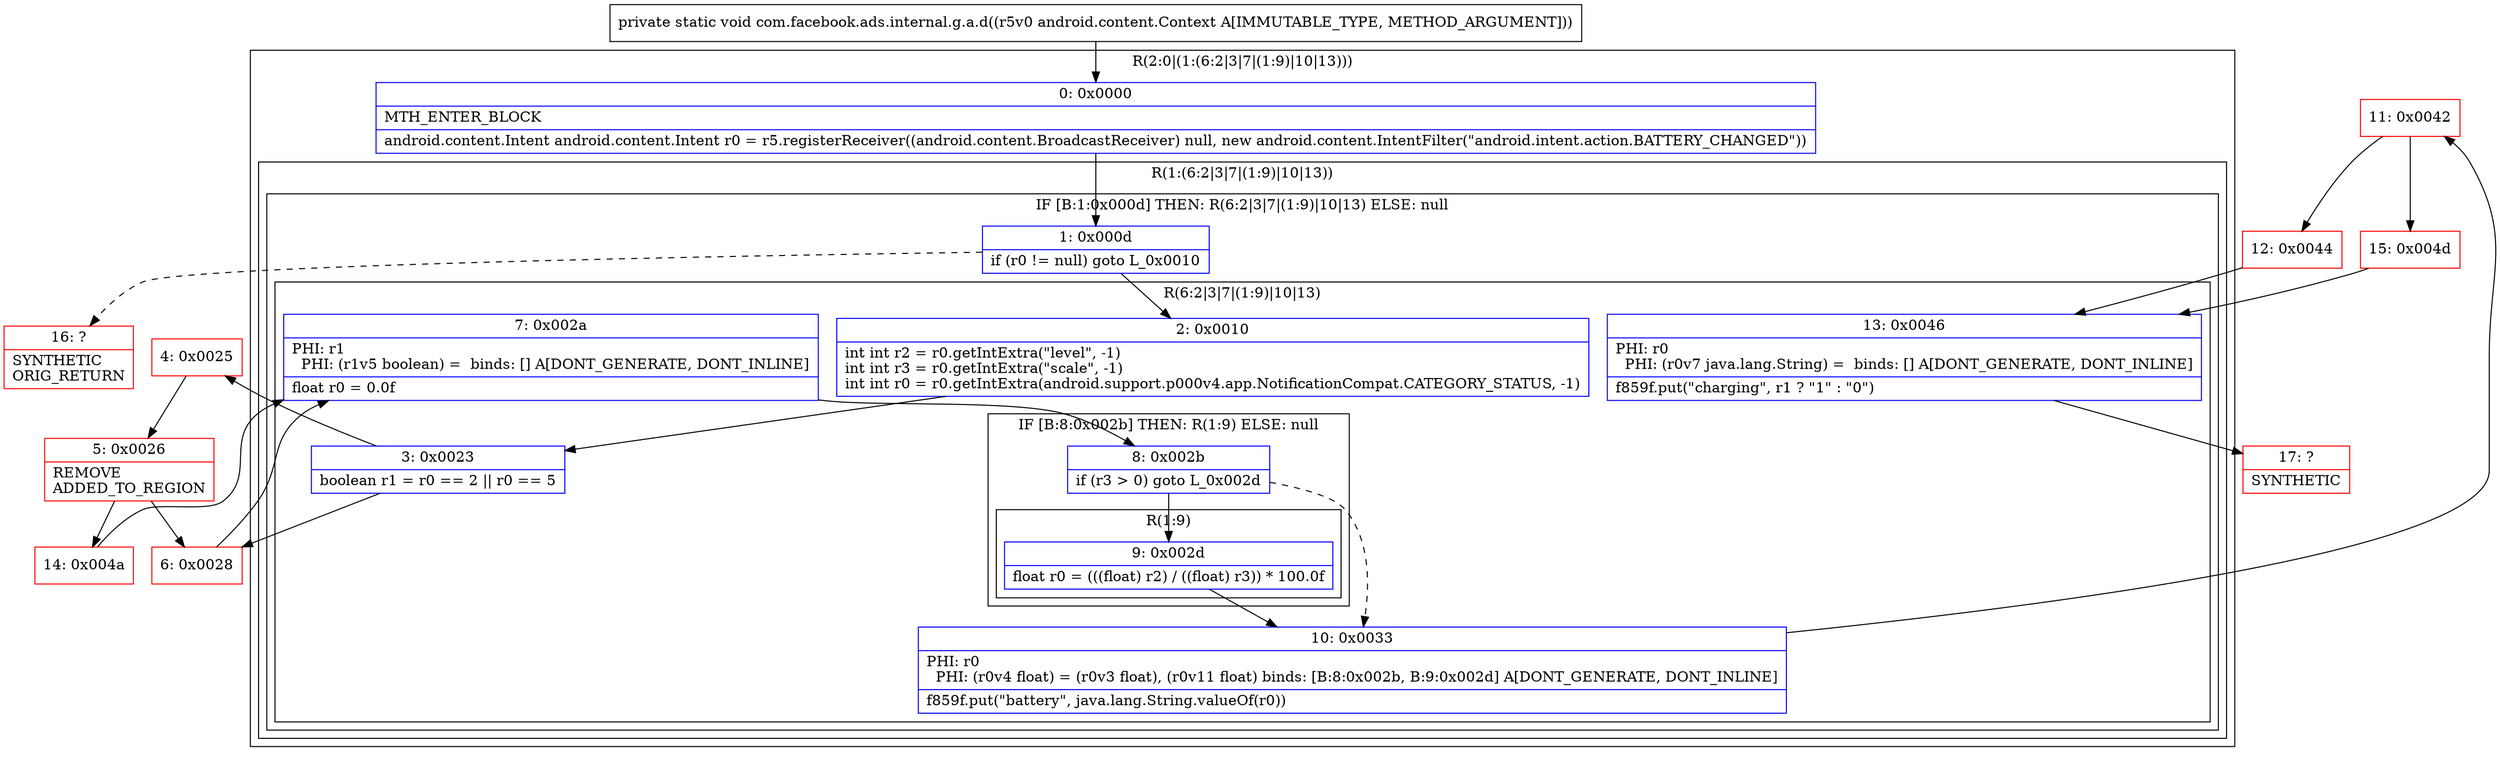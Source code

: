 digraph "CFG forcom.facebook.ads.internal.g.a.d(Landroid\/content\/Context;)V" {
subgraph cluster_Region_280595451 {
label = "R(2:0|(1:(6:2|3|7|(1:9)|10|13)))";
node [shape=record,color=blue];
Node_0 [shape=record,label="{0\:\ 0x0000|MTH_ENTER_BLOCK\l|android.content.Intent android.content.Intent r0 = r5.registerReceiver((android.content.BroadcastReceiver) null, new android.content.IntentFilter(\"android.intent.action.BATTERY_CHANGED\"))\l}"];
subgraph cluster_Region_2123326948 {
label = "R(1:(6:2|3|7|(1:9)|10|13))";
node [shape=record,color=blue];
subgraph cluster_IfRegion_295901100 {
label = "IF [B:1:0x000d] THEN: R(6:2|3|7|(1:9)|10|13) ELSE: null";
node [shape=record,color=blue];
Node_1 [shape=record,label="{1\:\ 0x000d|if (r0 != null) goto L_0x0010\l}"];
subgraph cluster_Region_763390756 {
label = "R(6:2|3|7|(1:9)|10|13)";
node [shape=record,color=blue];
Node_2 [shape=record,label="{2\:\ 0x0010|int int r2 = r0.getIntExtra(\"level\", \-1)\lint int r3 = r0.getIntExtra(\"scale\", \-1)\lint int r0 = r0.getIntExtra(android.support.p000v4.app.NotificationCompat.CATEGORY_STATUS, \-1)\l}"];
Node_3 [shape=record,label="{3\:\ 0x0023|boolean r1 = r0 == 2 \|\| r0 == 5\l}"];
Node_7 [shape=record,label="{7\:\ 0x002a|PHI: r1 \l  PHI: (r1v5 boolean) =  binds: [] A[DONT_GENERATE, DONT_INLINE]\l|float r0 = 0.0f\l}"];
subgraph cluster_IfRegion_629988526 {
label = "IF [B:8:0x002b] THEN: R(1:9) ELSE: null";
node [shape=record,color=blue];
Node_8 [shape=record,label="{8\:\ 0x002b|if (r3 \> 0) goto L_0x002d\l}"];
subgraph cluster_Region_2033608224 {
label = "R(1:9)";
node [shape=record,color=blue];
Node_9 [shape=record,label="{9\:\ 0x002d|float r0 = (((float) r2) \/ ((float) r3)) * 100.0f\l}"];
}
}
Node_10 [shape=record,label="{10\:\ 0x0033|PHI: r0 \l  PHI: (r0v4 float) = (r0v3 float), (r0v11 float) binds: [B:8:0x002b, B:9:0x002d] A[DONT_GENERATE, DONT_INLINE]\l|f859f.put(\"battery\", java.lang.String.valueOf(r0))\l}"];
Node_13 [shape=record,label="{13\:\ 0x0046|PHI: r0 \l  PHI: (r0v7 java.lang.String) =  binds: [] A[DONT_GENERATE, DONT_INLINE]\l|f859f.put(\"charging\", r1 ? \"1\" : \"0\")\l}"];
}
}
}
}
Node_4 [shape=record,color=red,label="{4\:\ 0x0025}"];
Node_5 [shape=record,color=red,label="{5\:\ 0x0026|REMOVE\lADDED_TO_REGION\l}"];
Node_6 [shape=record,color=red,label="{6\:\ 0x0028}"];
Node_11 [shape=record,color=red,label="{11\:\ 0x0042}"];
Node_12 [shape=record,color=red,label="{12\:\ 0x0044}"];
Node_14 [shape=record,color=red,label="{14\:\ 0x004a}"];
Node_15 [shape=record,color=red,label="{15\:\ 0x004d}"];
Node_16 [shape=record,color=red,label="{16\:\ ?|SYNTHETIC\lORIG_RETURN\l}"];
Node_17 [shape=record,color=red,label="{17\:\ ?|SYNTHETIC\l}"];
MethodNode[shape=record,label="{private static void com.facebook.ads.internal.g.a.d((r5v0 android.content.Context A[IMMUTABLE_TYPE, METHOD_ARGUMENT])) }"];
MethodNode -> Node_0;
Node_0 -> Node_1;
Node_1 -> Node_2;
Node_1 -> Node_16[style=dashed];
Node_2 -> Node_3;
Node_3 -> Node_4;
Node_3 -> Node_6;
Node_7 -> Node_8;
Node_8 -> Node_9;
Node_8 -> Node_10[style=dashed];
Node_9 -> Node_10;
Node_10 -> Node_11;
Node_13 -> Node_17;
Node_4 -> Node_5;
Node_5 -> Node_6;
Node_5 -> Node_14;
Node_6 -> Node_7;
Node_11 -> Node_12;
Node_11 -> Node_15;
Node_12 -> Node_13;
Node_14 -> Node_7;
Node_15 -> Node_13;
}

